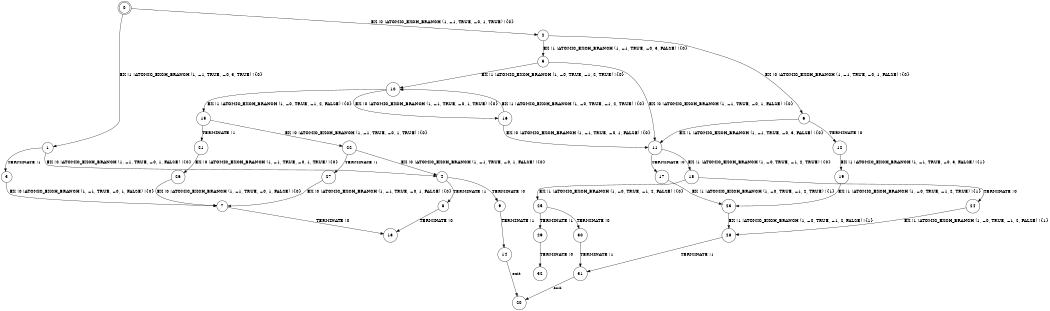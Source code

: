 digraph BCG {
size = "7, 10.5";
center = TRUE;
node [shape = circle];
0 [peripheries = 2];
0 -> 1 [label = "EX !1 !ATOMIC_EXCH_BRANCH (1, +1, TRUE, +0, 3, TRUE) !{0}"];
0 -> 2 [label = "EX !0 !ATOMIC_EXCH_BRANCH (1, +1, TRUE, +0, 1, TRUE) !{0}"];
1 -> 3 [label = "TERMINATE !1"];
1 -> 4 [label = "EX !0 !ATOMIC_EXCH_BRANCH (1, +1, TRUE, +0, 1, FALSE) !{0}"];
2 -> 5 [label = "EX !1 !ATOMIC_EXCH_BRANCH (1, +1, TRUE, +0, 3, FALSE) !{0}"];
2 -> 6 [label = "EX !0 !ATOMIC_EXCH_BRANCH (1, +1, TRUE, +0, 1, FALSE) !{0}"];
3 -> 7 [label = "EX !0 !ATOMIC_EXCH_BRANCH (1, +1, TRUE, +0, 1, FALSE) !{0}"];
4 -> 8 [label = "TERMINATE !1"];
4 -> 9 [label = "TERMINATE !0"];
5 -> 10 [label = "EX !1 !ATOMIC_EXCH_BRANCH (1, +0, TRUE, +1, 2, TRUE) !{0}"];
5 -> 11 [label = "EX !0 !ATOMIC_EXCH_BRANCH (1, +1, TRUE, +0, 1, FALSE) !{0}"];
6 -> 12 [label = "TERMINATE !0"];
6 -> 11 [label = "EX !1 !ATOMIC_EXCH_BRANCH (1, +1, TRUE, +0, 3, FALSE) !{0}"];
7 -> 13 [label = "TERMINATE !0"];
8 -> 13 [label = "TERMINATE !0"];
9 -> 14 [label = "TERMINATE !1"];
10 -> 15 [label = "EX !1 !ATOMIC_EXCH_BRANCH (1, +0, TRUE, +1, 2, FALSE) !{0}"];
10 -> 16 [label = "EX !0 !ATOMIC_EXCH_BRANCH (1, +1, TRUE, +0, 1, TRUE) !{0}"];
11 -> 17 [label = "TERMINATE !0"];
11 -> 18 [label = "EX !1 !ATOMIC_EXCH_BRANCH (1, +0, TRUE, +1, 2, TRUE) !{0}"];
12 -> 19 [label = "EX !1 !ATOMIC_EXCH_BRANCH (1, +1, TRUE, +0, 3, FALSE) !{1}"];
14 -> 20 [label = "exit"];
15 -> 21 [label = "TERMINATE !1"];
15 -> 22 [label = "EX !0 !ATOMIC_EXCH_BRANCH (1, +1, TRUE, +0, 1, TRUE) !{0}"];
16 -> 10 [label = "EX !1 !ATOMIC_EXCH_BRANCH (1, +0, TRUE, +1, 2, TRUE) !{0}"];
16 -> 11 [label = "EX !0 !ATOMIC_EXCH_BRANCH (1, +1, TRUE, +0, 1, FALSE) !{0}"];
17 -> 23 [label = "EX !1 !ATOMIC_EXCH_BRANCH (1, +0, TRUE, +1, 2, TRUE) !{1}"];
18 -> 24 [label = "TERMINATE !0"];
18 -> 25 [label = "EX !1 !ATOMIC_EXCH_BRANCH (1, +0, TRUE, +1, 2, FALSE) !{0}"];
19 -> 23 [label = "EX !1 !ATOMIC_EXCH_BRANCH (1, +0, TRUE, +1, 2, TRUE) !{1}"];
21 -> 26 [label = "EX !0 !ATOMIC_EXCH_BRANCH (1, +1, TRUE, +0, 1, TRUE) !{0}"];
22 -> 27 [label = "TERMINATE !1"];
22 -> 4 [label = "EX !0 !ATOMIC_EXCH_BRANCH (1, +1, TRUE, +0, 1, FALSE) !{0}"];
23 -> 28 [label = "EX !1 !ATOMIC_EXCH_BRANCH (1, +0, TRUE, +1, 2, FALSE) !{1}"];
24 -> 28 [label = "EX !1 !ATOMIC_EXCH_BRANCH (1, +0, TRUE, +1, 2, FALSE) !{1}"];
25 -> 29 [label = "TERMINATE !1"];
25 -> 30 [label = "TERMINATE !0"];
26 -> 7 [label = "EX !0 !ATOMIC_EXCH_BRANCH (1, +1, TRUE, +0, 1, FALSE) !{0}"];
27 -> 7 [label = "EX !0 !ATOMIC_EXCH_BRANCH (1, +1, TRUE, +0, 1, FALSE) !{0}"];
28 -> 31 [label = "TERMINATE !1"];
29 -> 32 [label = "TERMINATE !0"];
30 -> 31 [label = "TERMINATE !1"];
31 -> 20 [label = "exit"];
}
